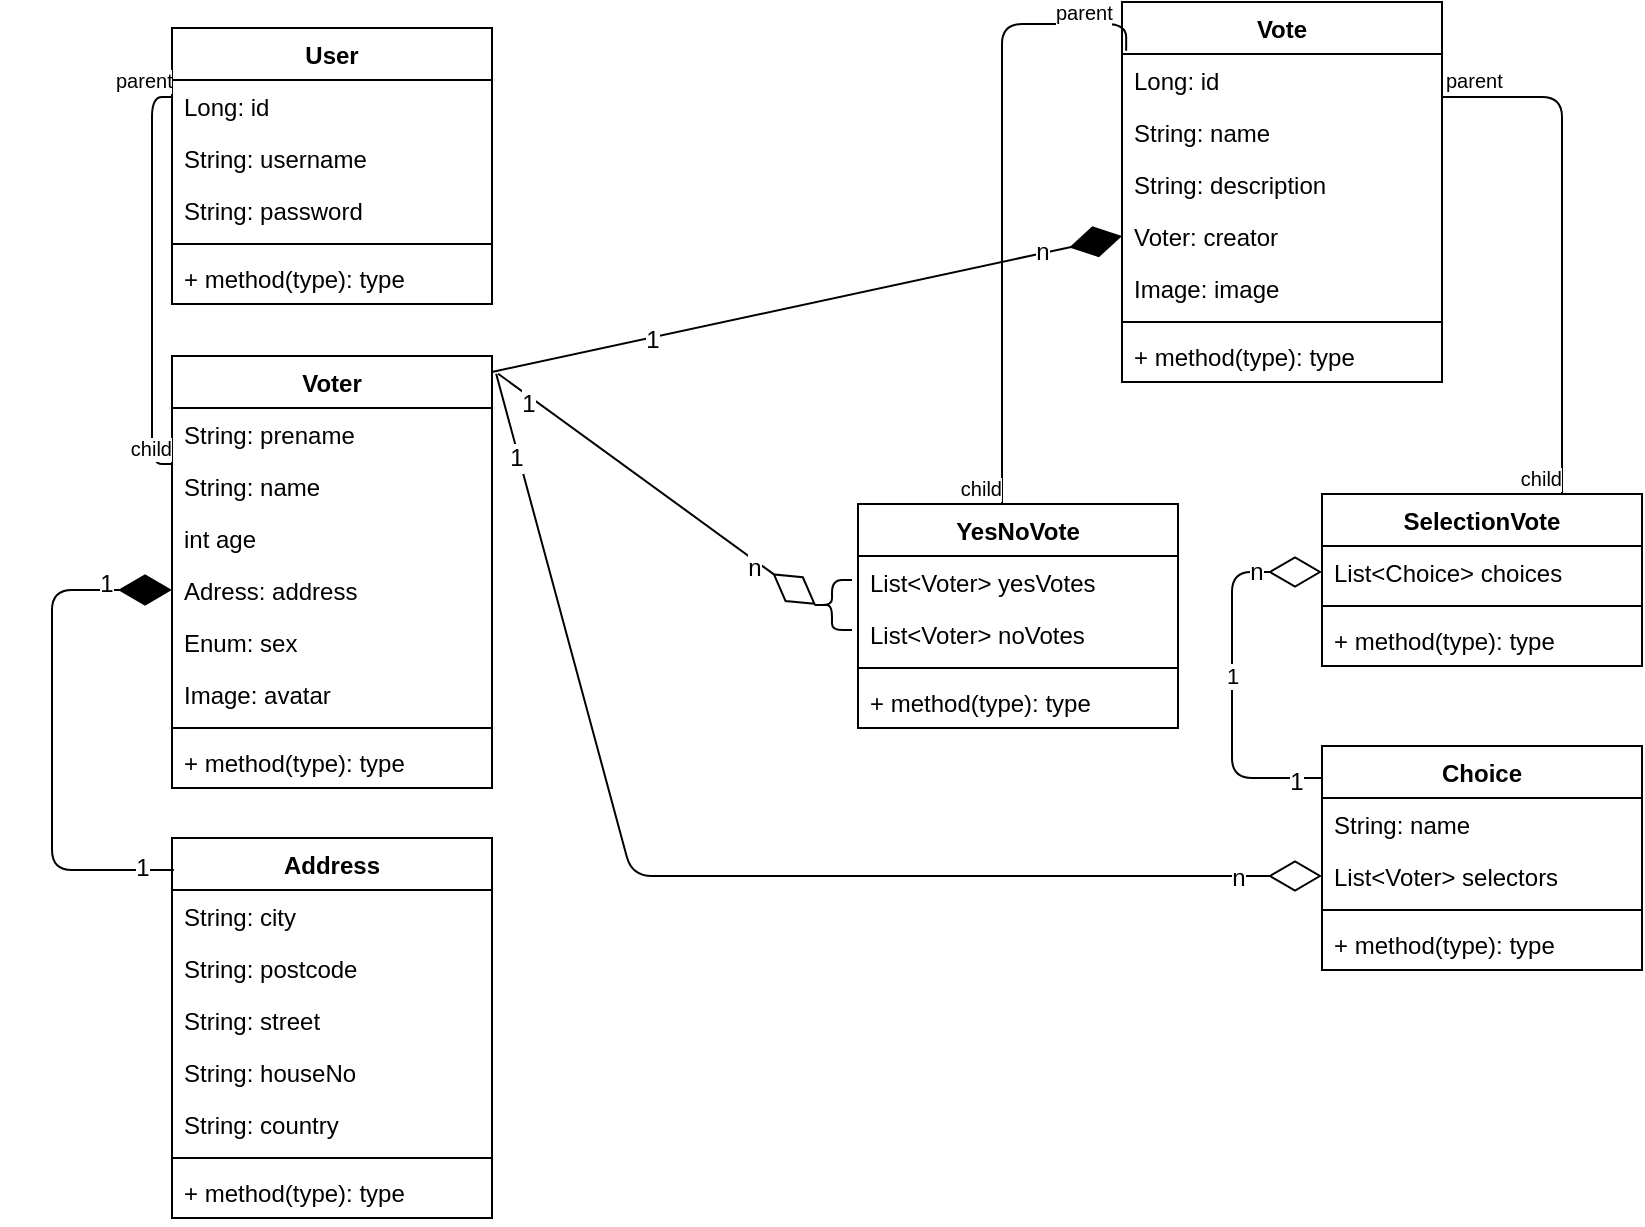 <mxfile version="10.4.3" type="github"><diagram id="39Sg60kc6kpHuRQ5f6d6" name="Page-1"><mxGraphModel dx="2008" dy="646" grid="1" gridSize="10" guides="1" tooltips="1" connect="1" arrows="1" fold="1" page="1" pageScale="1" pageWidth="827" pageHeight="1169" math="0" shadow="0"><root><mxCell id="0"/><mxCell id="1" parent="0"/><mxCell id="Bm60pUai7jLtfRH1cLGG-1" value="User" style="swimlane;fontStyle=1;align=center;verticalAlign=top;childLayout=stackLayout;horizontal=1;startSize=26;horizontalStack=0;resizeParent=1;resizeParentMax=0;resizeLast=0;collapsible=1;marginBottom=0;" parent="1" vertex="1"><mxGeometry x="70" y="33" width="160" height="138" as="geometry"/></mxCell><mxCell id="Bm60pUai7jLtfRH1cLGG-2" value="Long: id" style="text;strokeColor=none;fillColor=none;align=left;verticalAlign=top;spacingLeft=4;spacingRight=4;overflow=hidden;rotatable=0;points=[[0,0.5],[1,0.5]];portConstraint=eastwest;" parent="Bm60pUai7jLtfRH1cLGG-1" vertex="1"><mxGeometry y="26" width="160" height="26" as="geometry"/></mxCell><mxCell id="Bm60pUai7jLtfRH1cLGG-39" value="String: username" style="text;strokeColor=none;fillColor=none;align=left;verticalAlign=top;spacingLeft=4;spacingRight=4;overflow=hidden;rotatable=0;points=[[0,0.5],[1,0.5]];portConstraint=eastwest;" parent="Bm60pUai7jLtfRH1cLGG-1" vertex="1"><mxGeometry y="52" width="160" height="26" as="geometry"/></mxCell><mxCell id="Bm60pUai7jLtfRH1cLGG-40" value="String: password" style="text;strokeColor=none;fillColor=none;align=left;verticalAlign=top;spacingLeft=4;spacingRight=4;overflow=hidden;rotatable=0;points=[[0,0.5],[1,0.5]];portConstraint=eastwest;" parent="Bm60pUai7jLtfRH1cLGG-1" vertex="1"><mxGeometry y="78" width="160" height="26" as="geometry"/></mxCell><mxCell id="Bm60pUai7jLtfRH1cLGG-3" value="" style="line;strokeWidth=1;fillColor=none;align=left;verticalAlign=middle;spacingTop=-1;spacingLeft=3;spacingRight=3;rotatable=0;labelPosition=right;points=[];portConstraint=eastwest;" parent="Bm60pUai7jLtfRH1cLGG-1" vertex="1"><mxGeometry y="104" width="160" height="8" as="geometry"/></mxCell><mxCell id="Bm60pUai7jLtfRH1cLGG-4" value="+ method(type): type" style="text;strokeColor=none;fillColor=none;align=left;verticalAlign=top;spacingLeft=4;spacingRight=4;overflow=hidden;rotatable=0;points=[[0,0.5],[1,0.5]];portConstraint=eastwest;" parent="Bm60pUai7jLtfRH1cLGG-1" vertex="1"><mxGeometry y="112" width="160" height="26" as="geometry"/></mxCell><mxCell id="Bm60pUai7jLtfRH1cLGG-5" value="Voter&#10;" style="swimlane;fontStyle=1;align=center;verticalAlign=top;childLayout=stackLayout;horizontal=1;startSize=26;horizontalStack=0;resizeParent=1;resizeParentMax=0;resizeLast=0;collapsible=1;marginBottom=0;" parent="1" vertex="1"><mxGeometry x="70" y="197" width="160" height="216" as="geometry"/></mxCell><mxCell id="Bm60pUai7jLtfRH1cLGG-6" value="String: prename" style="text;strokeColor=none;fillColor=none;align=left;verticalAlign=top;spacingLeft=4;spacingRight=4;overflow=hidden;rotatable=0;points=[[0,0.5],[1,0.5]];portConstraint=eastwest;" parent="Bm60pUai7jLtfRH1cLGG-5" vertex="1"><mxGeometry y="26" width="160" height="26" as="geometry"/></mxCell><mxCell id="Bm60pUai7jLtfRH1cLGG-41" value="String: name" style="text;strokeColor=none;fillColor=none;align=left;verticalAlign=top;spacingLeft=4;spacingRight=4;overflow=hidden;rotatable=0;points=[[0,0.5],[1,0.5]];portConstraint=eastwest;" parent="Bm60pUai7jLtfRH1cLGG-5" vertex="1"><mxGeometry y="52" width="160" height="26" as="geometry"/></mxCell><mxCell id="Bm60pUai7jLtfRH1cLGG-42" value="int age" style="text;strokeColor=none;fillColor=none;align=left;verticalAlign=top;spacingLeft=4;spacingRight=4;overflow=hidden;rotatable=0;points=[[0,0.5],[1,0.5]];portConstraint=eastwest;" parent="Bm60pUai7jLtfRH1cLGG-5" vertex="1"><mxGeometry y="78" width="160" height="26" as="geometry"/></mxCell><mxCell id="Bm60pUai7jLtfRH1cLGG-43" value="Adress: address" style="text;strokeColor=none;fillColor=none;align=left;verticalAlign=top;spacingLeft=4;spacingRight=4;overflow=hidden;rotatable=0;points=[[0,0.5],[1,0.5]];portConstraint=eastwest;" parent="Bm60pUai7jLtfRH1cLGG-5" vertex="1"><mxGeometry y="104" width="160" height="26" as="geometry"/></mxCell><mxCell id="Bm60pUai7jLtfRH1cLGG-75" value="Enum: sex" style="text;strokeColor=none;fillColor=none;align=left;verticalAlign=top;spacingLeft=4;spacingRight=4;overflow=hidden;rotatable=0;points=[[0,0.5],[1,0.5]];portConstraint=eastwest;" parent="Bm60pUai7jLtfRH1cLGG-5" vertex="1"><mxGeometry y="130" width="160" height="26" as="geometry"/></mxCell><mxCell id="Bm60pUai7jLtfRH1cLGG-58" value="Image: avatar" style="text;strokeColor=none;fillColor=none;align=left;verticalAlign=top;spacingLeft=4;spacingRight=4;overflow=hidden;rotatable=0;points=[[0,0.5],[1,0.5]];portConstraint=eastwest;" parent="Bm60pUai7jLtfRH1cLGG-5" vertex="1"><mxGeometry y="156" width="160" height="26" as="geometry"/></mxCell><mxCell id="Bm60pUai7jLtfRH1cLGG-7" value="" style="line;strokeWidth=1;fillColor=none;align=left;verticalAlign=middle;spacingTop=-1;spacingLeft=3;spacingRight=3;rotatable=0;labelPosition=right;points=[];portConstraint=eastwest;" parent="Bm60pUai7jLtfRH1cLGG-5" vertex="1"><mxGeometry y="182" width="160" height="8" as="geometry"/></mxCell><mxCell id="Bm60pUai7jLtfRH1cLGG-8" value="+ method(type): type" style="text;strokeColor=none;fillColor=none;align=left;verticalAlign=top;spacingLeft=4;spacingRight=4;overflow=hidden;rotatable=0;points=[[0,0.5],[1,0.5]];portConstraint=eastwest;" parent="Bm60pUai7jLtfRH1cLGG-5" vertex="1"><mxGeometry y="190" width="160" height="26" as="geometry"/></mxCell><mxCell id="Bm60pUai7jLtfRH1cLGG-9" value="Vote" style="swimlane;fontStyle=1;align=center;verticalAlign=top;childLayout=stackLayout;horizontal=1;startSize=26;horizontalStack=0;resizeParent=1;resizeParentMax=0;resizeLast=0;collapsible=1;marginBottom=0;" parent="1" vertex="1"><mxGeometry x="545" y="20" width="160" height="190" as="geometry"/></mxCell><mxCell id="Bm60pUai7jLtfRH1cLGG-10" value="Long: id" style="text;strokeColor=none;fillColor=none;align=left;verticalAlign=top;spacingLeft=4;spacingRight=4;overflow=hidden;rotatable=0;points=[[0,0.5],[1,0.5]];portConstraint=eastwest;" parent="Bm60pUai7jLtfRH1cLGG-9" vertex="1"><mxGeometry y="26" width="160" height="26" as="geometry"/></mxCell><mxCell id="Bm60pUai7jLtfRH1cLGG-49" value="String: name" style="text;strokeColor=none;fillColor=none;align=left;verticalAlign=top;spacingLeft=4;spacingRight=4;overflow=hidden;rotatable=0;points=[[0,0.5],[1,0.5]];portConstraint=eastwest;" parent="Bm60pUai7jLtfRH1cLGG-9" vertex="1"><mxGeometry y="52" width="160" height="26" as="geometry"/></mxCell><mxCell id="Bm60pUai7jLtfRH1cLGG-50" value="String: description" style="text;strokeColor=none;fillColor=none;align=left;verticalAlign=top;spacingLeft=4;spacingRight=4;overflow=hidden;rotatable=0;points=[[0,0.5],[1,0.5]];portConstraint=eastwest;" parent="Bm60pUai7jLtfRH1cLGG-9" vertex="1"><mxGeometry y="78" width="160" height="26" as="geometry"/></mxCell><mxCell id="Bm60pUai7jLtfRH1cLGG-51" value="Voter: creator" style="text;strokeColor=none;fillColor=none;align=left;verticalAlign=top;spacingLeft=4;spacingRight=4;overflow=hidden;rotatable=0;points=[[0,0.5],[1,0.5]];portConstraint=eastwest;" parent="Bm60pUai7jLtfRH1cLGG-9" vertex="1"><mxGeometry y="104" width="160" height="26" as="geometry"/></mxCell><mxCell id="Bm60pUai7jLtfRH1cLGG-57" value="Image: image" style="text;strokeColor=none;fillColor=none;align=left;verticalAlign=top;spacingLeft=4;spacingRight=4;overflow=hidden;rotatable=0;points=[[0,0.5],[1,0.5]];portConstraint=eastwest;" parent="Bm60pUai7jLtfRH1cLGG-9" vertex="1"><mxGeometry y="130" width="160" height="26" as="geometry"/></mxCell><mxCell id="Bm60pUai7jLtfRH1cLGG-11" value="" style="line;strokeWidth=1;fillColor=none;align=left;verticalAlign=middle;spacingTop=-1;spacingLeft=3;spacingRight=3;rotatable=0;labelPosition=right;points=[];portConstraint=eastwest;" parent="Bm60pUai7jLtfRH1cLGG-9" vertex="1"><mxGeometry y="156" width="160" height="8" as="geometry"/></mxCell><mxCell id="Bm60pUai7jLtfRH1cLGG-12" value="+ method(type): type" style="text;strokeColor=none;fillColor=none;align=left;verticalAlign=top;spacingLeft=4;spacingRight=4;overflow=hidden;rotatable=0;points=[[0,0.5],[1,0.5]];portConstraint=eastwest;" parent="Bm60pUai7jLtfRH1cLGG-9" vertex="1"><mxGeometry y="164" width="160" height="26" as="geometry"/></mxCell><mxCell id="Bm60pUai7jLtfRH1cLGG-17" value="SelectionVote" style="swimlane;fontStyle=1;align=center;verticalAlign=top;childLayout=stackLayout;horizontal=1;startSize=26;horizontalStack=0;resizeParent=1;resizeParentMax=0;resizeLast=0;collapsible=1;marginBottom=0;" parent="1" vertex="1"><mxGeometry x="645" y="266" width="160" height="86" as="geometry"/></mxCell><mxCell id="Bm60pUai7jLtfRH1cLGG-18" value="List&lt;Choice&gt; choices" style="text;strokeColor=none;fillColor=none;align=left;verticalAlign=top;spacingLeft=4;spacingRight=4;overflow=hidden;rotatable=0;points=[[0,0.5],[1,0.5]];portConstraint=eastwest;" parent="Bm60pUai7jLtfRH1cLGG-17" vertex="1"><mxGeometry y="26" width="160" height="26" as="geometry"/></mxCell><mxCell id="Bm60pUai7jLtfRH1cLGG-19" value="" style="line;strokeWidth=1;fillColor=none;align=left;verticalAlign=middle;spacingTop=-1;spacingLeft=3;spacingRight=3;rotatable=0;labelPosition=right;points=[];portConstraint=eastwest;" parent="Bm60pUai7jLtfRH1cLGG-17" vertex="1"><mxGeometry y="52" width="160" height="8" as="geometry"/></mxCell><mxCell id="Bm60pUai7jLtfRH1cLGG-20" value="+ method(type): type" style="text;strokeColor=none;fillColor=none;align=left;verticalAlign=top;spacingLeft=4;spacingRight=4;overflow=hidden;rotatable=0;points=[[0,0.5],[1,0.5]];portConstraint=eastwest;" parent="Bm60pUai7jLtfRH1cLGG-17" vertex="1"><mxGeometry y="60" width="160" height="26" as="geometry"/></mxCell><mxCell id="Bm60pUai7jLtfRH1cLGG-29" value="" style="endArrow=none;html=1;edgeStyle=orthogonalEdgeStyle;exitX=0;exitY=0.25;exitDx=0;exitDy=0;entryX=0;entryY=0.25;entryDx=0;entryDy=0;" parent="1" source="Bm60pUai7jLtfRH1cLGG-1" target="Bm60pUai7jLtfRH1cLGG-5" edge="1"><mxGeometry relative="1" as="geometry"><mxPoint x="190" y="393" as="sourcePoint"/><mxPoint x="350" y="393" as="targetPoint"/></mxGeometry></mxCell><mxCell id="Bm60pUai7jLtfRH1cLGG-30" value="parent" style="resizable=0;html=1;align=left;verticalAlign=bottom;labelBackgroundColor=#ffffff;fontSize=10;" parent="Bm60pUai7jLtfRH1cLGG-29" connectable="0" vertex="1"><mxGeometry x="-1" relative="1" as="geometry"><mxPoint x="-30" as="offset"/></mxGeometry></mxCell><mxCell id="Bm60pUai7jLtfRH1cLGG-31" value="child" style="resizable=0;html=1;align=right;verticalAlign=bottom;labelBackgroundColor=#ffffff;fontSize=10;" parent="Bm60pUai7jLtfRH1cLGG-29" connectable="0" vertex="1"><mxGeometry x="1" relative="1" as="geometry"/></mxCell><mxCell id="Bm60pUai7jLtfRH1cLGG-32" value="" style="endArrow=none;html=1;edgeStyle=orthogonalEdgeStyle;exitX=0.013;exitY=0.128;exitDx=0;exitDy=0;exitPerimeter=0;" parent="1" source="Bm60pUai7jLtfRH1cLGG-9" target="Bm60pUai7jLtfRH1cLGG-68" edge="1"><mxGeometry relative="1" as="geometry"><mxPoint x="285" y="265" as="sourcePoint"/><mxPoint x="485" y="260" as="targetPoint"/><Array as="points"><mxPoint x="547" y="31"/><mxPoint x="485" y="31"/></Array></mxGeometry></mxCell><mxCell id="Bm60pUai7jLtfRH1cLGG-33" value="parent" style="resizable=0;html=1;align=left;verticalAlign=bottom;labelBackgroundColor=#ffffff;fontSize=10;" parent="Bm60pUai7jLtfRH1cLGG-32" connectable="0" vertex="1"><mxGeometry x="-1" relative="1" as="geometry"><mxPoint x="-37" y="-11" as="offset"/></mxGeometry></mxCell><mxCell id="Bm60pUai7jLtfRH1cLGG-34" value="child" style="resizable=0;html=1;align=right;verticalAlign=bottom;labelBackgroundColor=#ffffff;fontSize=10;" parent="Bm60pUai7jLtfRH1cLGG-32" connectable="0" vertex="1"><mxGeometry x="1" relative="1" as="geometry"/></mxCell><mxCell id="Bm60pUai7jLtfRH1cLGG-35" value="" style="endArrow=none;html=1;edgeStyle=orthogonalEdgeStyle;exitX=1;exitY=0.25;exitDx=0;exitDy=0;entryX=0.75;entryY=0;entryDx=0;entryDy=0;" parent="1" source="Bm60pUai7jLtfRH1cLGG-9" target="Bm60pUai7jLtfRH1cLGG-17" edge="1"><mxGeometry relative="1" as="geometry"><mxPoint x="715" y="35" as="sourcePoint"/><mxPoint x="765" y="135" as="targetPoint"/></mxGeometry></mxCell><mxCell id="Bm60pUai7jLtfRH1cLGG-36" value="parent" style="resizable=0;html=1;align=left;verticalAlign=bottom;labelBackgroundColor=#ffffff;fontSize=10;" parent="Bm60pUai7jLtfRH1cLGG-35" connectable="0" vertex="1"><mxGeometry x="-1" relative="1" as="geometry"/></mxCell><mxCell id="Bm60pUai7jLtfRH1cLGG-37" value="child" style="resizable=0;html=1;align=right;verticalAlign=bottom;labelBackgroundColor=#ffffff;fontSize=10;" parent="Bm60pUai7jLtfRH1cLGG-35" connectable="0" vertex="1"><mxGeometry x="1" relative="1" as="geometry"/></mxCell><mxCell id="Bm60pUai7jLtfRH1cLGG-44" value="Address" style="swimlane;fontStyle=1;align=center;verticalAlign=top;childLayout=stackLayout;horizontal=1;startSize=26;horizontalStack=0;resizeParent=1;resizeParentMax=0;resizeLast=0;collapsible=1;marginBottom=0;" parent="1" vertex="1"><mxGeometry x="70" y="438" width="160" height="190" as="geometry"/></mxCell><mxCell id="Bm60pUai7jLtfRH1cLGG-60" value="String: city" style="text;strokeColor=none;fillColor=none;align=left;verticalAlign=top;spacingLeft=4;spacingRight=4;overflow=hidden;rotatable=0;points=[[0,0.5],[1,0.5]];portConstraint=eastwest;" parent="Bm60pUai7jLtfRH1cLGG-44" vertex="1"><mxGeometry y="26" width="160" height="26" as="geometry"/></mxCell><mxCell id="Bm60pUai7jLtfRH1cLGG-61" value="String: postcode" style="text;strokeColor=none;fillColor=none;align=left;verticalAlign=top;spacingLeft=4;spacingRight=4;overflow=hidden;rotatable=0;points=[[0,0.5],[1,0.5]];portConstraint=eastwest;" parent="Bm60pUai7jLtfRH1cLGG-44" vertex="1"><mxGeometry y="52" width="160" height="26" as="geometry"/></mxCell><mxCell id="Bm60pUai7jLtfRH1cLGG-45" value="String: street" style="text;strokeColor=none;fillColor=none;align=left;verticalAlign=top;spacingLeft=4;spacingRight=4;overflow=hidden;rotatable=0;points=[[0,0.5],[1,0.5]];portConstraint=eastwest;" parent="Bm60pUai7jLtfRH1cLGG-44" vertex="1"><mxGeometry y="78" width="160" height="26" as="geometry"/></mxCell><mxCell id="Bm60pUai7jLtfRH1cLGG-59" value="String: houseNo" style="text;strokeColor=none;fillColor=none;align=left;verticalAlign=top;spacingLeft=4;spacingRight=4;overflow=hidden;rotatable=0;points=[[0,0.5],[1,0.5]];portConstraint=eastwest;" parent="Bm60pUai7jLtfRH1cLGG-44" vertex="1"><mxGeometry y="104" width="160" height="26" as="geometry"/></mxCell><mxCell id="Bm60pUai7jLtfRH1cLGG-62" value="String: country " style="text;strokeColor=none;fillColor=none;align=left;verticalAlign=top;spacingLeft=4;spacingRight=4;overflow=hidden;rotatable=0;points=[[0,0.5],[1,0.5]];portConstraint=eastwest;" parent="Bm60pUai7jLtfRH1cLGG-44" vertex="1"><mxGeometry y="130" width="160" height="26" as="geometry"/></mxCell><mxCell id="Bm60pUai7jLtfRH1cLGG-46" value="" style="line;strokeWidth=1;fillColor=none;align=left;verticalAlign=middle;spacingTop=-1;spacingLeft=3;spacingRight=3;rotatable=0;labelPosition=right;points=[];portConstraint=eastwest;" parent="Bm60pUai7jLtfRH1cLGG-44" vertex="1"><mxGeometry y="156" width="160" height="8" as="geometry"/></mxCell><mxCell id="Bm60pUai7jLtfRH1cLGG-47" value="+ method(type): type" style="text;strokeColor=none;fillColor=none;align=left;verticalAlign=top;spacingLeft=4;spacingRight=4;overflow=hidden;rotatable=0;points=[[0,0.5],[1,0.5]];portConstraint=eastwest;" parent="Bm60pUai7jLtfRH1cLGG-44" vertex="1"><mxGeometry y="164" width="160" height="26" as="geometry"/></mxCell><mxCell id="Bm60pUai7jLtfRH1cLGG-48" value="" style="endArrow=diamondThin;endFill=1;endSize=24;html=1;entryX=0;entryY=0.5;entryDx=0;entryDy=0;exitX=0.006;exitY=0.084;exitDx=0;exitDy=0;exitPerimeter=0;" parent="1" source="Bm60pUai7jLtfRH1cLGG-44" target="Bm60pUai7jLtfRH1cLGG-43" edge="1"><mxGeometry width="160" relative="1" as="geometry"><mxPoint x="340" y="360" as="sourcePoint"/><mxPoint x="500" y="360" as="targetPoint"/><Array as="points"><mxPoint x="10" y="454"/><mxPoint x="10" y="314"/></Array></mxGeometry></mxCell><mxCell id="Bm60pUai7jLtfRH1cLGG-105" value="1" style="text;html=1;resizable=0;points=[];align=center;verticalAlign=middle;labelBackgroundColor=#ffffff;" parent="Bm60pUai7jLtfRH1cLGG-48" vertex="1" connectable="0"><mxGeometry x="0.745" y="3" relative="1" as="geometry"><mxPoint as="offset"/></mxGeometry></mxCell><mxCell id="Bm60pUai7jLtfRH1cLGG-106" value="1" style="text;html=1;resizable=0;points=[];align=center;verticalAlign=middle;labelBackgroundColor=#ffffff;" parent="Bm60pUai7jLtfRH1cLGG-48" vertex="1" connectable="0"><mxGeometry x="-0.875" y="-1" relative="1" as="geometry"><mxPoint as="offset"/></mxGeometry></mxCell><mxCell id="Bm60pUai7jLtfRH1cLGG-68" value="YesNoVote" style="swimlane;fontStyle=1;align=center;verticalAlign=top;childLayout=stackLayout;horizontal=1;startSize=26;horizontalStack=0;resizeParent=1;resizeParentMax=0;resizeLast=0;collapsible=1;marginBottom=0;" parent="1" vertex="1"><mxGeometry x="413" y="271" width="160" height="112" as="geometry"/></mxCell><mxCell id="Bm60pUai7jLtfRH1cLGG-73" value="List&lt;Voter&gt; yesVotes" style="text;strokeColor=none;fillColor=none;align=left;verticalAlign=top;spacingLeft=4;spacingRight=4;overflow=hidden;rotatable=0;points=[[0,0.5],[1,0.5]];portConstraint=eastwest;" parent="Bm60pUai7jLtfRH1cLGG-68" vertex="1"><mxGeometry y="26" width="160" height="26" as="geometry"/></mxCell><mxCell id="Bm60pUai7jLtfRH1cLGG-69" value="List&lt;Voter&gt; noVotes" style="text;strokeColor=none;fillColor=none;align=left;verticalAlign=top;spacingLeft=4;spacingRight=4;overflow=hidden;rotatable=0;points=[[0,0.5],[1,0.5]];portConstraint=eastwest;" parent="Bm60pUai7jLtfRH1cLGG-68" vertex="1"><mxGeometry y="52" width="160" height="26" as="geometry"/></mxCell><mxCell id="Bm60pUai7jLtfRH1cLGG-70" value="" style="line;strokeWidth=1;fillColor=none;align=left;verticalAlign=middle;spacingTop=-1;spacingLeft=3;spacingRight=3;rotatable=0;labelPosition=right;points=[];portConstraint=eastwest;" parent="Bm60pUai7jLtfRH1cLGG-68" vertex="1"><mxGeometry y="78" width="160" height="8" as="geometry"/></mxCell><mxCell id="Bm60pUai7jLtfRH1cLGG-71" value="+ method(type): type" style="text;strokeColor=none;fillColor=none;align=left;verticalAlign=top;spacingLeft=4;spacingRight=4;overflow=hidden;rotatable=0;points=[[0,0.5],[1,0.5]];portConstraint=eastwest;" parent="Bm60pUai7jLtfRH1cLGG-68" vertex="1"><mxGeometry y="86" width="160" height="26" as="geometry"/></mxCell><mxCell id="Bm60pUai7jLtfRH1cLGG-84" value="Choice" style="swimlane;fontStyle=1;align=center;verticalAlign=top;childLayout=stackLayout;horizontal=1;startSize=26;horizontalStack=0;resizeParent=1;resizeParentMax=0;resizeLast=0;collapsible=1;marginBottom=0;" parent="1" vertex="1"><mxGeometry x="645" y="392" width="160" height="112" as="geometry"/></mxCell><mxCell id="Bm60pUai7jLtfRH1cLGG-85" value="String: name&#10;" style="text;strokeColor=none;fillColor=none;align=left;verticalAlign=top;spacingLeft=4;spacingRight=4;overflow=hidden;rotatable=0;points=[[0,0.5],[1,0.5]];portConstraint=eastwest;" parent="Bm60pUai7jLtfRH1cLGG-84" vertex="1"><mxGeometry y="26" width="160" height="26" as="geometry"/></mxCell><mxCell id="Bm60pUai7jLtfRH1cLGG-88" value="List&lt;Voter&gt; selectors&#10;" style="text;strokeColor=none;fillColor=none;align=left;verticalAlign=top;spacingLeft=4;spacingRight=4;overflow=hidden;rotatable=0;points=[[0,0.5],[1,0.5]];portConstraint=eastwest;" parent="Bm60pUai7jLtfRH1cLGG-84" vertex="1"><mxGeometry y="52" width="160" height="26" as="geometry"/></mxCell><mxCell id="Bm60pUai7jLtfRH1cLGG-86" value="" style="line;strokeWidth=1;fillColor=none;align=left;verticalAlign=middle;spacingTop=-1;spacingLeft=3;spacingRight=3;rotatable=0;labelPosition=right;points=[];portConstraint=eastwest;" parent="Bm60pUai7jLtfRH1cLGG-84" vertex="1"><mxGeometry y="78" width="160" height="8" as="geometry"/></mxCell><mxCell id="Bm60pUai7jLtfRH1cLGG-87" value="+ method(type): type" style="text;strokeColor=none;fillColor=none;align=left;verticalAlign=top;spacingLeft=4;spacingRight=4;overflow=hidden;rotatable=0;points=[[0,0.5],[1,0.5]];portConstraint=eastwest;" parent="Bm60pUai7jLtfRH1cLGG-84" vertex="1"><mxGeometry y="86" width="160" height="26" as="geometry"/></mxCell><mxCell id="Bm60pUai7jLtfRH1cLGG-90" value="1" style="endArrow=diamondThin;endFill=0;endSize=24;html=1;entryX=0;entryY=0.5;entryDx=0;entryDy=0;exitX=0;exitY=0.143;exitDx=0;exitDy=0;exitPerimeter=0;" parent="1" source="Bm60pUai7jLtfRH1cLGG-84" target="Bm60pUai7jLtfRH1cLGG-18" edge="1"><mxGeometry width="160" relative="1" as="geometry"><mxPoint x="330" y="460" as="sourcePoint"/><mxPoint x="490" y="460" as="targetPoint"/><Array as="points"><mxPoint x="600" y="408"/><mxPoint x="600" y="305"/></Array></mxGeometry></mxCell><mxCell id="Bm60pUai7jLtfRH1cLGG-103" value="1" style="text;html=1;resizable=0;points=[];align=center;verticalAlign=middle;labelBackgroundColor=#ffffff;" parent="Bm60pUai7jLtfRH1cLGG-90" vertex="1" connectable="0"><mxGeometry x="-0.865" y="2" relative="1" as="geometry"><mxPoint as="offset"/></mxGeometry></mxCell><mxCell id="Bm60pUai7jLtfRH1cLGG-104" value="n" style="text;html=1;resizable=0;points=[];align=center;verticalAlign=middle;labelBackgroundColor=#ffffff;" parent="Bm60pUai7jLtfRH1cLGG-90" vertex="1" connectable="0"><mxGeometry x="0.658" relative="1" as="geometry"><mxPoint as="offset"/></mxGeometry></mxCell><mxCell id="Bm60pUai7jLtfRH1cLGG-91" value="" style="shape=curlyBracket;whiteSpace=wrap;html=1;rounded=1;" parent="1" vertex="1"><mxGeometry x="390" y="309" width="20" height="25" as="geometry"/></mxCell><mxCell id="Bm60pUai7jLtfRH1cLGG-93" value="" style="endArrow=diamondThin;endFill=0;endSize=24;html=1;entryX=0.1;entryY=0.5;entryDx=0;entryDy=0;exitX=1.019;exitY=0.041;exitDx=0;exitDy=0;exitPerimeter=0;entryPerimeter=0;" parent="1" source="Bm60pUai7jLtfRH1cLGG-5" target="Bm60pUai7jLtfRH1cLGG-91" edge="1"><mxGeometry width="160" relative="1" as="geometry"><mxPoint x="250" y="480" as="sourcePoint"/><mxPoint x="410" y="480" as="targetPoint"/></mxGeometry></mxCell><mxCell id="Bm60pUai7jLtfRH1cLGG-99" value="n" style="text;html=1;resizable=0;points=[];align=center;verticalAlign=middle;labelBackgroundColor=#ffffff;" parent="Bm60pUai7jLtfRH1cLGG-93" vertex="1" connectable="0"><mxGeometry x="0.635" y="-3" relative="1" as="geometry"><mxPoint as="offset"/></mxGeometry></mxCell><mxCell id="Bm60pUai7jLtfRH1cLGG-100" value="1" style="text;html=1;resizable=0;points=[];align=center;verticalAlign=middle;labelBackgroundColor=#ffffff;" parent="Bm60pUai7jLtfRH1cLGG-93" vertex="1" connectable="0"><mxGeometry x="-0.792" y="-3" relative="1" as="geometry"><mxPoint as="offset"/></mxGeometry></mxCell><mxCell id="Bm60pUai7jLtfRH1cLGG-94" value="" style="endArrow=diamondThin;endFill=1;endSize=24;html=1;entryX=0;entryY=0.5;entryDx=0;entryDy=0;exitX=1;exitY=0.037;exitDx=0;exitDy=0;exitPerimeter=0;" parent="1" source="Bm60pUai7jLtfRH1cLGG-5" target="Bm60pUai7jLtfRH1cLGG-51" edge="1"><mxGeometry width="160" relative="1" as="geometry"><mxPoint x="290" y="160" as="sourcePoint"/><mxPoint x="450" y="160" as="targetPoint"/></mxGeometry></mxCell><mxCell id="Bm60pUai7jLtfRH1cLGG-97" value="1" style="text;html=1;resizable=0;points=[];align=center;verticalAlign=middle;labelBackgroundColor=#ffffff;" parent="Bm60pUai7jLtfRH1cLGG-94" vertex="1" connectable="0"><mxGeometry x="-0.493" y="-1" relative="1" as="geometry"><mxPoint as="offset"/></mxGeometry></mxCell><mxCell id="Bm60pUai7jLtfRH1cLGG-98" value="n" style="text;html=1;resizable=0;points=[];align=center;verticalAlign=middle;labelBackgroundColor=#ffffff;" parent="Bm60pUai7jLtfRH1cLGG-94" vertex="1" connectable="0"><mxGeometry x="0.747" y="1" relative="1" as="geometry"><mxPoint as="offset"/></mxGeometry></mxCell><mxCell id="Bm60pUai7jLtfRH1cLGG-96" value="" style="endArrow=diamondThin;endFill=0;endSize=24;html=1;entryX=0;entryY=0.5;entryDx=0;entryDy=0;exitX=1.013;exitY=0.041;exitDx=0;exitDy=0;exitPerimeter=0;" parent="1" source="Bm60pUai7jLtfRH1cLGG-5" target="Bm60pUai7jLtfRH1cLGG-88" edge="1"><mxGeometry width="160" relative="1" as="geometry"><mxPoint x="320" y="480" as="sourcePoint"/><mxPoint x="480" y="480" as="targetPoint"/><Array as="points"><mxPoint x="300" y="457"/></Array></mxGeometry></mxCell><mxCell id="Bm60pUai7jLtfRH1cLGG-101" value="n" style="text;html=1;resizable=0;points=[];align=center;verticalAlign=middle;labelBackgroundColor=#ffffff;" parent="Bm60pUai7jLtfRH1cLGG-96" vertex="1" connectable="0"><mxGeometry x="0.861" y="-1" relative="1" as="geometry"><mxPoint as="offset"/></mxGeometry></mxCell><mxCell id="Bm60pUai7jLtfRH1cLGG-102" value="1" style="text;html=1;resizable=0;points=[];align=center;verticalAlign=middle;labelBackgroundColor=#ffffff;" parent="Bm60pUai7jLtfRH1cLGG-96" vertex="1" connectable="0"><mxGeometry x="-0.858" y="-2" relative="1" as="geometry"><mxPoint as="offset"/></mxGeometry></mxCell></root></mxGraphModel></diagram></mxfile>